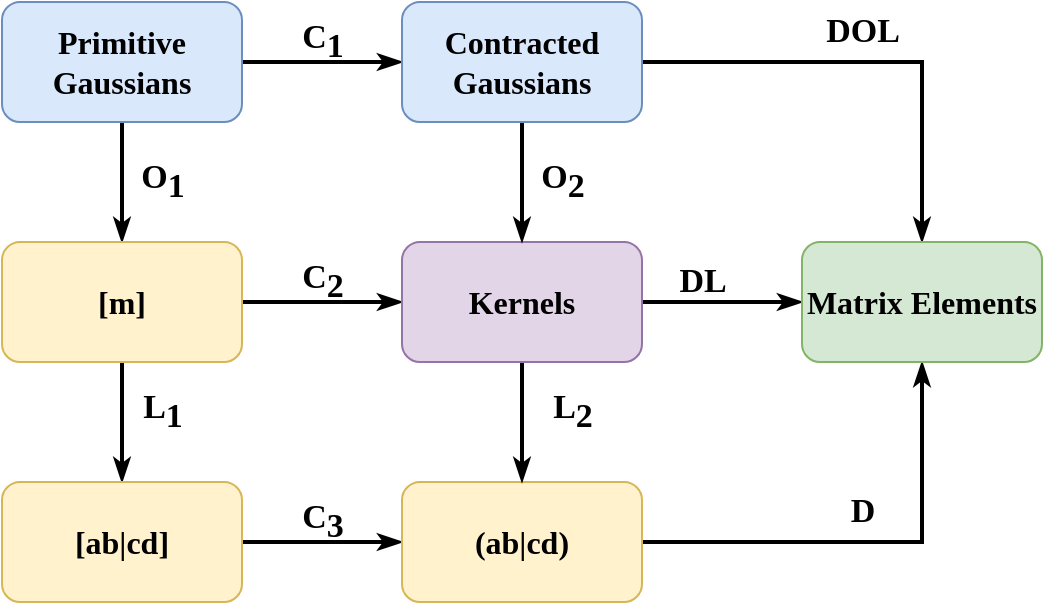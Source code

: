 <mxfile version="16.5.1" type="device"><diagram id="c1QGK5ykOHiMBZHFma1_" name="Page-1"><mxGraphModel dx="453" dy="834" grid="1" gridSize="10" guides="1" tooltips="1" connect="1" arrows="1" fold="1" page="1" pageScale="1" pageWidth="850" pageHeight="1100" math="0" shadow="0"><root><mxCell id="0"/><mxCell id="1" parent="0"/><mxCell id="NMu_i_IdiBGJb9ioVjDS-8" value="" style="edgeStyle=orthogonalEdgeStyle;rounded=0;orthogonalLoop=1;jettySize=auto;html=1;fontSize=16;strokeWidth=2;endArrow=classicThin;endFill=1;" edge="1" parent="1" source="NMu_i_IdiBGJb9ioVjDS-1" target="NMu_i_IdiBGJb9ioVjDS-2"><mxGeometry relative="1" as="geometry"/></mxCell><mxCell id="NMu_i_IdiBGJb9ioVjDS-11" value="" style="edgeStyle=orthogonalEdgeStyle;rounded=0;orthogonalLoop=1;jettySize=auto;html=1;fontSize=16;strokeWidth=2;endArrow=classicThin;endFill=1;" edge="1" parent="1" source="NMu_i_IdiBGJb9ioVjDS-1" target="NMu_i_IdiBGJb9ioVjDS-6"><mxGeometry relative="1" as="geometry"/></mxCell><mxCell id="NMu_i_IdiBGJb9ioVjDS-1" value="&lt;b&gt;&lt;font face=&quot;comfortaa&quot; data-font-src=&quot;https://fonts.googleapis.com/css?family=comfortaa&quot; style=&quot;font-size: 16px&quot;&gt;Primitive Gaussians&lt;/font&gt;&lt;/b&gt;" style="rounded=1;whiteSpace=wrap;html=1;fillColor=#dae8fc;strokeColor=#6c8ebf;" vertex="1" parent="1"><mxGeometry x="40" y="80" width="120" height="60" as="geometry"/></mxCell><mxCell id="NMu_i_IdiBGJb9ioVjDS-9" value="" style="edgeStyle=orthogonalEdgeStyle;rounded=0;orthogonalLoop=1;jettySize=auto;html=1;fontSize=16;strokeWidth=2;endArrow=classicThin;endFill=1;" edge="1" parent="1" source="NMu_i_IdiBGJb9ioVjDS-2" target="NMu_i_IdiBGJb9ioVjDS-3"><mxGeometry relative="1" as="geometry"/></mxCell><mxCell id="NMu_i_IdiBGJb9ioVjDS-10" value="" style="edgeStyle=orthogonalEdgeStyle;rounded=0;orthogonalLoop=1;jettySize=auto;html=1;fontSize=16;strokeWidth=2;endArrow=classicThin;endFill=1;" edge="1" parent="1" source="NMu_i_IdiBGJb9ioVjDS-2" target="NMu_i_IdiBGJb9ioVjDS-5"><mxGeometry relative="1" as="geometry"/></mxCell><mxCell id="NMu_i_IdiBGJb9ioVjDS-2" value="&lt;b&gt;&lt;font face=&quot;comfortaa&quot; data-font-src=&quot;https://fonts.googleapis.com/css?family=comfortaa&quot; style=&quot;font-size: 16px&quot;&gt;[m]&lt;/font&gt;&lt;/b&gt;" style="rounded=1;whiteSpace=wrap;html=1;fillColor=#fff2cc;strokeColor=#d6b656;" vertex="1" parent="1"><mxGeometry x="40" y="200" width="120" height="60" as="geometry"/></mxCell><mxCell id="NMu_i_IdiBGJb9ioVjDS-12" value="" style="edgeStyle=orthogonalEdgeStyle;rounded=0;orthogonalLoop=1;jettySize=auto;html=1;fontSize=16;strokeWidth=2;endArrow=classicThin;endFill=1;" edge="1" parent="1" source="NMu_i_IdiBGJb9ioVjDS-3" target="NMu_i_IdiBGJb9ioVjDS-4"><mxGeometry relative="1" as="geometry"/></mxCell><mxCell id="NMu_i_IdiBGJb9ioVjDS-3" value="&lt;b&gt;&lt;font face=&quot;comfortaa&quot; data-font-src=&quot;https://fonts.googleapis.com/css?family=comfortaa&quot; style=&quot;font-size: 16px&quot;&gt;[ab|cd]&lt;/font&gt;&lt;/b&gt;" style="rounded=1;whiteSpace=wrap;html=1;fillColor=#fff2cc;strokeColor=#d6b656;" vertex="1" parent="1"><mxGeometry x="40" y="320" width="120" height="60" as="geometry"/></mxCell><mxCell id="NMu_i_IdiBGJb9ioVjDS-17" style="edgeStyle=orthogonalEdgeStyle;rounded=0;orthogonalLoop=1;jettySize=auto;html=1;entryX=0.5;entryY=1;entryDx=0;entryDy=0;fontSize=16;strokeWidth=2;endArrow=classicThin;endFill=1;" edge="1" parent="1" source="NMu_i_IdiBGJb9ioVjDS-4" target="NMu_i_IdiBGJb9ioVjDS-7"><mxGeometry relative="1" as="geometry"/></mxCell><mxCell id="NMu_i_IdiBGJb9ioVjDS-4" value="&lt;b&gt;&lt;font face=&quot;comfortaa&quot; data-font-src=&quot;https://fonts.googleapis.com/css?family=comfortaa&quot; style=&quot;font-size: 16px&quot;&gt;(ab|cd)&lt;/font&gt;&lt;/b&gt;" style="rounded=1;whiteSpace=wrap;html=1;fillColor=#fff2cc;strokeColor=#d6b656;" vertex="1" parent="1"><mxGeometry x="240" y="320" width="120" height="60" as="geometry"/></mxCell><mxCell id="NMu_i_IdiBGJb9ioVjDS-14" value="" style="edgeStyle=orthogonalEdgeStyle;rounded=0;orthogonalLoop=1;jettySize=auto;html=1;fontSize=16;strokeWidth=2;endArrow=classicThin;endFill=1;" edge="1" parent="1" source="NMu_i_IdiBGJb9ioVjDS-5" target="NMu_i_IdiBGJb9ioVjDS-4"><mxGeometry relative="1" as="geometry"/></mxCell><mxCell id="NMu_i_IdiBGJb9ioVjDS-15" value="" style="edgeStyle=orthogonalEdgeStyle;rounded=0;orthogonalLoop=1;jettySize=auto;html=1;fontSize=16;strokeWidth=2;endArrow=classicThin;endFill=1;" edge="1" parent="1" source="NMu_i_IdiBGJb9ioVjDS-5" target="NMu_i_IdiBGJb9ioVjDS-7"><mxGeometry relative="1" as="geometry"/></mxCell><mxCell id="NMu_i_IdiBGJb9ioVjDS-5" value="&lt;b&gt;&lt;font face=&quot;comfortaa&quot; data-font-src=&quot;https://fonts.googleapis.com/css?family=comfortaa&quot; style=&quot;font-size: 16px&quot;&gt;Kernels&lt;/font&gt;&lt;/b&gt;" style="rounded=1;whiteSpace=wrap;html=1;fillColor=#e1d5e7;strokeColor=#9673a6;" vertex="1" parent="1"><mxGeometry x="240" y="200" width="120" height="60" as="geometry"/></mxCell><mxCell id="NMu_i_IdiBGJb9ioVjDS-13" value="" style="edgeStyle=orthogonalEdgeStyle;rounded=0;orthogonalLoop=1;jettySize=auto;html=1;fontSize=16;strokeWidth=2;endArrow=classicThin;endFill=1;" edge="1" parent="1" source="NMu_i_IdiBGJb9ioVjDS-6" target="NMu_i_IdiBGJb9ioVjDS-5"><mxGeometry relative="1" as="geometry"/></mxCell><mxCell id="NMu_i_IdiBGJb9ioVjDS-16" style="edgeStyle=orthogonalEdgeStyle;rounded=0;orthogonalLoop=1;jettySize=auto;html=1;entryX=0.5;entryY=0;entryDx=0;entryDy=0;fontSize=16;strokeWidth=2;endArrow=classicThin;endFill=1;" edge="1" parent="1" source="NMu_i_IdiBGJb9ioVjDS-6" target="NMu_i_IdiBGJb9ioVjDS-7"><mxGeometry relative="1" as="geometry"/></mxCell><mxCell id="NMu_i_IdiBGJb9ioVjDS-6" value="&lt;b&gt;&lt;font face=&quot;comfortaa&quot; data-font-src=&quot;https://fonts.googleapis.com/css?family=comfortaa&quot; style=&quot;font-size: 16px&quot;&gt;Contracted Gaussians&lt;/font&gt;&lt;/b&gt;" style="rounded=1;whiteSpace=wrap;html=1;fillColor=#dae8fc;strokeColor=#6c8ebf;" vertex="1" parent="1"><mxGeometry x="240" y="80" width="120" height="60" as="geometry"/></mxCell><mxCell id="NMu_i_IdiBGJb9ioVjDS-7" value="&lt;b&gt;&lt;font face=&quot;comfortaa&quot; data-font-src=&quot;https://fonts.googleapis.com/css?family=comfortaa&quot; style=&quot;font-size: 16px&quot;&gt;Matrix Elements&lt;/font&gt;&lt;/b&gt;" style="rounded=1;whiteSpace=wrap;html=1;fillColor=#d5e8d4;strokeColor=#82b366;" vertex="1" parent="1"><mxGeometry x="440" y="200" width="120" height="60" as="geometry"/></mxCell><mxCell id="NMu_i_IdiBGJb9ioVjDS-18" value="C&lt;sub style=&quot;font-size: 17px;&quot;&gt;1&lt;/sub&gt;" style="text;html=1;align=center;verticalAlign=middle;resizable=0;points=[];autosize=1;strokeColor=none;fillColor=none;fontSize=17;fontStyle=1;fontFamily=comfortaa;fontSource=https%3A%2F%2Ffonts.googleapis.com%2Fcss%3Ffamily%3Dcomfortaa;" vertex="1" parent="1"><mxGeometry x="180" y="85" width="40" height="30" as="geometry"/></mxCell><mxCell id="NMu_i_IdiBGJb9ioVjDS-19" value="C&lt;sub style=&quot;font-size: 17px;&quot;&gt;2&lt;/sub&gt;" style="text;html=1;align=center;verticalAlign=middle;resizable=0;points=[];autosize=1;strokeColor=none;fillColor=none;fontSize=17;fontStyle=1;fontFamily=comfortaa;fontSource=https%3A%2F%2Ffonts.googleapis.com%2Fcss%3Ffamily%3Dcomfortaa;" vertex="1" parent="1"><mxGeometry x="180" y="205" width="40" height="30" as="geometry"/></mxCell><mxCell id="NMu_i_IdiBGJb9ioVjDS-20" value="C&lt;sub style=&quot;font-size: 17px;&quot;&gt;3&lt;/sub&gt;" style="text;html=1;align=center;verticalAlign=middle;resizable=0;points=[];autosize=1;strokeColor=none;fillColor=none;fontSize=17;fontStyle=1;fontFamily=comfortaa;fontSource=https%3A%2F%2Ffonts.googleapis.com%2Fcss%3Ffamily%3Dcomfortaa;" vertex="1" parent="1"><mxGeometry x="180" y="325" width="40" height="30" as="geometry"/></mxCell><mxCell id="NMu_i_IdiBGJb9ioVjDS-21" value="O&lt;sub style=&quot;font-size: 17px;&quot;&gt;1&lt;/sub&gt;" style="text;html=1;align=center;verticalAlign=middle;resizable=0;points=[];autosize=1;strokeColor=none;fillColor=none;fontSize=17;fontStyle=1;fontFamily=comfortaa;fontSource=https%3A%2F%2Ffonts.googleapis.com%2Fcss%3Ffamily%3Dcomfortaa;" vertex="1" parent="1"><mxGeometry x="100" y="155" width="40" height="30" as="geometry"/></mxCell><mxCell id="NMu_i_IdiBGJb9ioVjDS-22" value="L&lt;sub style=&quot;font-size: 17px;&quot;&gt;1&lt;/sub&gt;" style="text;html=1;align=center;verticalAlign=middle;resizable=0;points=[];autosize=1;strokeColor=none;fillColor=none;fontSize=17;fontStyle=1;fontFamily=comfortaa;fontSource=https%3A%2F%2Ffonts.googleapis.com%2Fcss%3Ffamily%3Dcomfortaa;" vertex="1" parent="1"><mxGeometry x="105" y="270" width="30" height="30" as="geometry"/></mxCell><mxCell id="NMu_i_IdiBGJb9ioVjDS-23" value="O&lt;sub style=&quot;font-size: 17px&quot;&gt;2&lt;/sub&gt;" style="text;html=1;align=center;verticalAlign=middle;resizable=0;points=[];autosize=1;strokeColor=none;fillColor=none;fontSize=17;fontStyle=1;fontFamily=comfortaa;fontSource=https%3A%2F%2Ffonts.googleapis.com%2Fcss%3Ffamily%3Dcomfortaa;" vertex="1" parent="1"><mxGeometry x="300" y="155" width="40" height="30" as="geometry"/></mxCell><mxCell id="NMu_i_IdiBGJb9ioVjDS-25" value="L&lt;sub style=&quot;font-size: 17px&quot;&gt;2&lt;/sub&gt;" style="text;html=1;align=center;verticalAlign=middle;resizable=0;points=[];autosize=1;strokeColor=none;fillColor=none;fontSize=17;fontStyle=1;fontFamily=comfortaa;fontSource=https%3A%2F%2Ffonts.googleapis.com%2Fcss%3Ffamily%3Dcomfortaa;" vertex="1" parent="1"><mxGeometry x="305" y="270" width="40" height="30" as="geometry"/></mxCell><mxCell id="NMu_i_IdiBGJb9ioVjDS-26" value="&lt;b&gt;DL&lt;/b&gt;" style="text;html=1;align=center;verticalAlign=middle;resizable=0;points=[];autosize=1;strokeColor=none;fillColor=none;fontSize=17;fontFamily=comfortaa;" vertex="1" parent="1"><mxGeometry x="370" y="205" width="40" height="30" as="geometry"/></mxCell><mxCell id="NMu_i_IdiBGJb9ioVjDS-27" value="&lt;b&gt;DOL&lt;/b&gt;" style="text;html=1;align=center;verticalAlign=middle;resizable=0;points=[];autosize=1;strokeColor=none;fillColor=none;fontSize=17;fontFamily=comfortaa;" vertex="1" parent="1"><mxGeometry x="440" y="80" width="60" height="30" as="geometry"/></mxCell><mxCell id="NMu_i_IdiBGJb9ioVjDS-28" value="&lt;b&gt;D&lt;/b&gt;" style="text;html=1;align=center;verticalAlign=middle;resizable=0;points=[];autosize=1;strokeColor=none;fillColor=none;fontSize=17;fontFamily=comfortaa;" vertex="1" parent="1"><mxGeometry x="455" y="320" width="30" height="30" as="geometry"/></mxCell></root></mxGraphModel></diagram></mxfile>